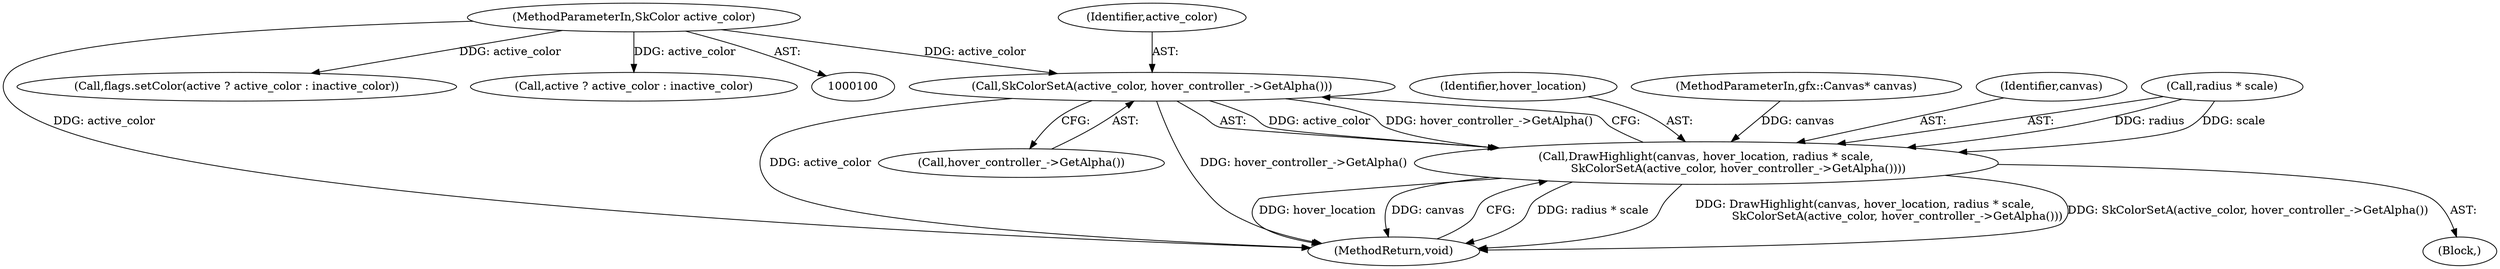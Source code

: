 digraph "1_Chrome_45d901b56f578a74b19ba0d10fa5c4c467f19303_8@del" {
"1000188" [label="(Call,SkColorSetA(active_color, hover_controller_->GetAlpha()))"];
"1000104" [label="(MethodParameterIn,SkColor active_color)"];
"1000182" [label="(Call,DrawHighlight(canvas, hover_location, radius * scale,\n                  SkColorSetA(active_color, hover_controller_->GetAlpha())))"];
"1000184" [label="(Identifier,hover_location)"];
"1000104" [label="(MethodParameterIn,SkColor active_color)"];
"1000188" [label="(Call,SkColorSetA(active_color, hover_controller_->GetAlpha()))"];
"1000190" [label="(Call,hover_controller_->GetAlpha())"];
"1000101" [label="(MethodParameterIn,gfx::Canvas* canvas)"];
"1000191" [label="(MethodReturn,void)"];
"1000189" [label="(Identifier,active_color)"];
"1000183" [label="(Identifier,canvas)"];
"1000182" [label="(Call,DrawHighlight(canvas, hover_location, radius * scale,\n                  SkColorSetA(active_color, hover_controller_->GetAlpha())))"];
"1000185" [label="(Call,radius * scale)"];
"1000133" [label="(Call,flags.setColor(active ? active_color : inactive_color))"];
"1000164" [label="(Block,)"];
"1000134" [label="(Call,active ? active_color : inactive_color)"];
"1000188" -> "1000182"  [label="AST: "];
"1000188" -> "1000190"  [label="CFG: "];
"1000189" -> "1000188"  [label="AST: "];
"1000190" -> "1000188"  [label="AST: "];
"1000182" -> "1000188"  [label="CFG: "];
"1000188" -> "1000191"  [label="DDG: hover_controller_->GetAlpha()"];
"1000188" -> "1000191"  [label="DDG: active_color"];
"1000188" -> "1000182"  [label="DDG: active_color"];
"1000188" -> "1000182"  [label="DDG: hover_controller_->GetAlpha()"];
"1000104" -> "1000188"  [label="DDG: active_color"];
"1000104" -> "1000100"  [label="AST: "];
"1000104" -> "1000191"  [label="DDG: active_color"];
"1000104" -> "1000133"  [label="DDG: active_color"];
"1000104" -> "1000134"  [label="DDG: active_color"];
"1000182" -> "1000164"  [label="AST: "];
"1000183" -> "1000182"  [label="AST: "];
"1000184" -> "1000182"  [label="AST: "];
"1000185" -> "1000182"  [label="AST: "];
"1000191" -> "1000182"  [label="CFG: "];
"1000182" -> "1000191"  [label="DDG: radius * scale"];
"1000182" -> "1000191"  [label="DDG: DrawHighlight(canvas, hover_location, radius * scale,\n                  SkColorSetA(active_color, hover_controller_->GetAlpha()))"];
"1000182" -> "1000191"  [label="DDG: SkColorSetA(active_color, hover_controller_->GetAlpha())"];
"1000182" -> "1000191"  [label="DDG: hover_location"];
"1000182" -> "1000191"  [label="DDG: canvas"];
"1000101" -> "1000182"  [label="DDG: canvas"];
"1000185" -> "1000182"  [label="DDG: radius"];
"1000185" -> "1000182"  [label="DDG: scale"];
}
